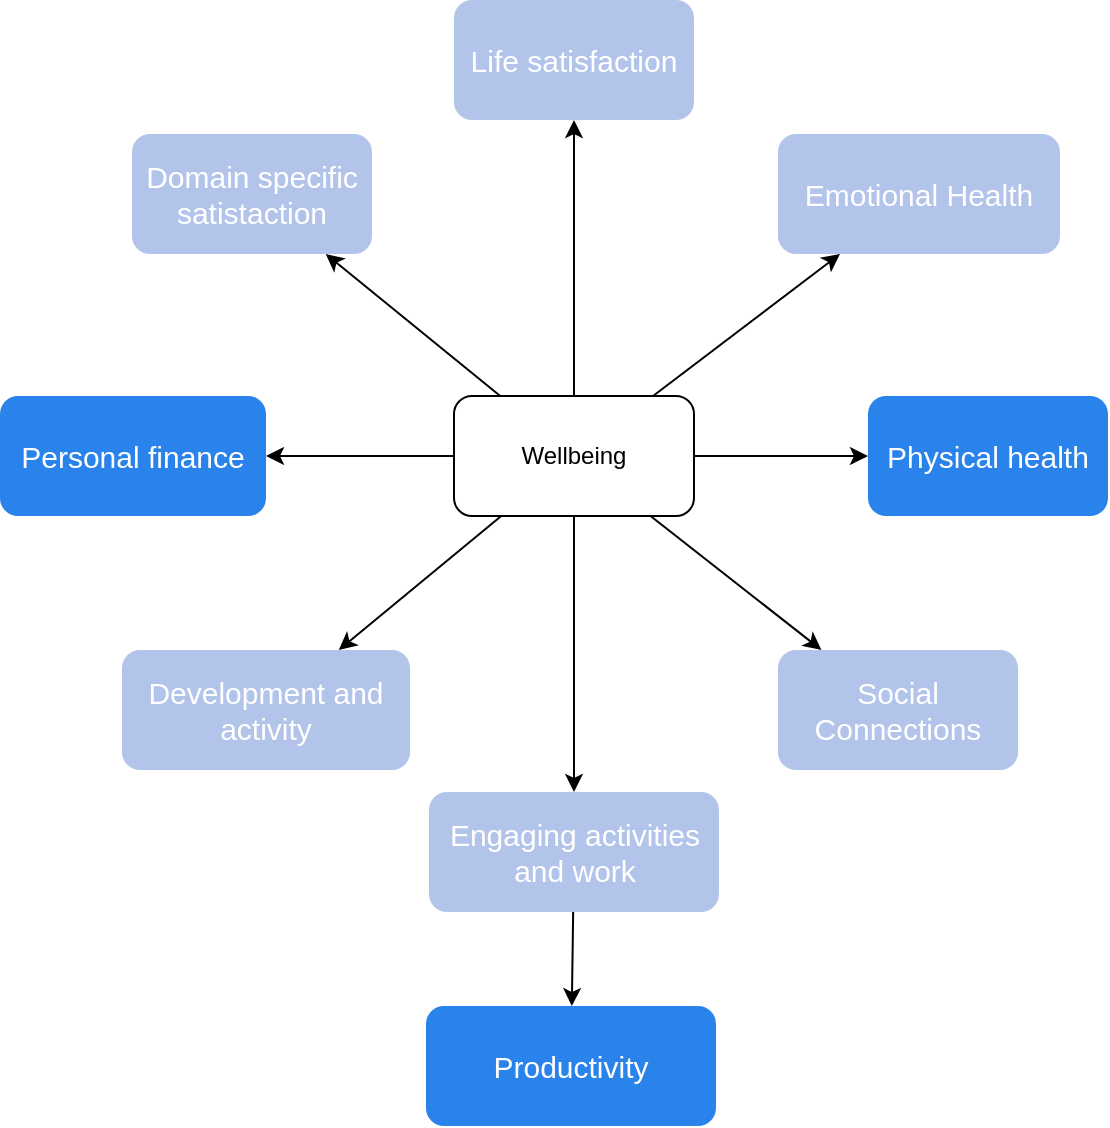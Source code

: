 <mxfile version="20.2.0" type="google" pages="4"><diagram id="p-gq-qTycwSqI3zFfNm9" name="Wellbeing home"><mxGraphModel grid="0" page="0" gridSize="10" guides="1" tooltips="1" connect="1" arrows="1" fold="1" pageScale="1" pageWidth="827" pageHeight="1169" background="#ffffff" math="0" shadow="0"><root><mxCell id="0"/><mxCell id="1" parent="0"/><mxCell id="7oUNjpbwuvTFSjqNGW3A-10" style="edgeStyle=none;rounded=0;orthogonalLoop=1;jettySize=auto;html=1;noEdgeStyle=1;" edge="1" parent="1" source="7oUNjpbwuvTFSjqNGW3A-1" target="7oUNjpbwuvTFSjqNGW3A-9"><mxGeometry relative="1" as="geometry"/></mxCell><mxCell id="7oUNjpbwuvTFSjqNGW3A-11" style="edgeStyle=none;rounded=0;orthogonalLoop=1;jettySize=auto;html=1;noEdgeStyle=1;" edge="1" parent="1" source="7oUNjpbwuvTFSjqNGW3A-1" target="7oUNjpbwuvTFSjqNGW3A-2"><mxGeometry relative="1" as="geometry"/></mxCell><mxCell id="7oUNjpbwuvTFSjqNGW3A-12" style="edgeStyle=none;rounded=0;orthogonalLoop=1;jettySize=auto;html=1;noEdgeStyle=1;" edge="1" parent="1" source="7oUNjpbwuvTFSjqNGW3A-1" target="7oUNjpbwuvTFSjqNGW3A-3"><mxGeometry relative="1" as="geometry"/></mxCell><mxCell id="7oUNjpbwuvTFSjqNGW3A-13" style="edgeStyle=none;rounded=0;orthogonalLoop=1;jettySize=auto;html=1;noEdgeStyle=1;" edge="1" parent="1" source="7oUNjpbwuvTFSjqNGW3A-1" target="7oUNjpbwuvTFSjqNGW3A-4"><mxGeometry relative="1" as="geometry"/></mxCell><mxCell id="7oUNjpbwuvTFSjqNGW3A-14" style="edgeStyle=none;rounded=0;orthogonalLoop=1;jettySize=auto;html=1;noEdgeStyle=1;" edge="1" parent="1" source="7oUNjpbwuvTFSjqNGW3A-1" target="7oUNjpbwuvTFSjqNGW3A-5"><mxGeometry relative="1" as="geometry"/></mxCell><mxCell id="7oUNjpbwuvTFSjqNGW3A-15" style="edgeStyle=none;rounded=0;orthogonalLoop=1;jettySize=auto;html=1;noEdgeStyle=1;" edge="1" parent="1" source="7oUNjpbwuvTFSjqNGW3A-1" target="7oUNjpbwuvTFSjqNGW3A-6"><mxGeometry relative="1" as="geometry"/></mxCell><mxCell id="7oUNjpbwuvTFSjqNGW3A-16" style="edgeStyle=none;rounded=0;orthogonalLoop=1;jettySize=auto;html=1;noEdgeStyle=1;" edge="1" parent="1" source="7oUNjpbwuvTFSjqNGW3A-1" target="7oUNjpbwuvTFSjqNGW3A-7"><mxGeometry relative="1" as="geometry"/></mxCell><mxCell id="7oUNjpbwuvTFSjqNGW3A-17" style="edgeStyle=none;rounded=0;orthogonalLoop=1;jettySize=auto;html=1;noEdgeStyle=1;" edge="1" parent="1" source="7oUNjpbwuvTFSjqNGW3A-1" target="7oUNjpbwuvTFSjqNGW3A-8"><mxGeometry relative="1" as="geometry"/></mxCell><mxCell id="7oUNjpbwuvTFSjqNGW3A-1" value="Wellbeing" style="rounded=1;whiteSpace=wrap;html=1;" vertex="1" parent="1"><mxGeometry x="91" y="265" width="120" height="60" as="geometry"/></mxCell><UserObject label="Physical health" link="c/?map=physical_health" id="7oUNjpbwuvTFSjqNGW3A-2"><mxCell style="rounded=1;whiteSpace=wrap;html=1;fillColor=#2a83eb;fontColor=#ffffff;strokeColor=none;fontSize=15;" vertex="1" parent="1"><mxGeometry x="298" y="265" width="120" height="60" as="geometry"/></mxCell></UserObject><UserObject label="Personal finance" link="c/?map=personal_finance" id="7oUNjpbwuvTFSjqNGW3A-3"><mxCell style="rounded=1;whiteSpace=wrap;html=1;fillColor=#2a83eb;fontColor=#ffffff;strokeColor=none;fontSize=15;" vertex="1" parent="1"><mxGeometry x="-136" y="265" width="133" height="60" as="geometry"/></mxCell></UserObject><mxCell id="7oUNjpbwuvTFSjqNGW3A-4" value="Social Connections" style="rounded=1;whiteSpace=wrap;html=1;fillColor=#B3C4EB;fontColor=#ffffff;strokeColor=none;fontSize=15;" vertex="1" parent="1"><mxGeometry x="253" y="392" width="120" height="60" as="geometry"/></mxCell><mxCell id="7oUNjpbwuvTFSjqNGW3A-5" value="Development and activity" style="rounded=1;whiteSpace=wrap;html=1;fillColor=#B3C4EB;fontColor=#ffffff;strokeColor=none;fontSize=15;" vertex="1" parent="1"><mxGeometry x="-75" y="392" width="144" height="60" as="geometry"/></mxCell><mxCell id="7oUNjpbwuvTFSjqNGW3A-6" value="Emotional Health" style="rounded=1;whiteSpace=wrap;html=1;fillColor=#B3C4EB;fontColor=#ffffff;strokeColor=none;fontSize=15;" vertex="1" parent="1"><mxGeometry x="253" y="134" width="141" height="60" as="geometry"/></mxCell><UserObject label="Life satisfaction" id="7oUNjpbwuvTFSjqNGW3A-7"><mxCell style="rounded=1;whiteSpace=wrap;html=1;fillColor=#B3C4EB;fontColor=#ffffff;strokeColor=none;fontSize=15;" vertex="1" parent="1"><mxGeometry x="91" y="67" width="120" height="60" as="geometry"/></mxCell></UserObject><mxCell id="7oUNjpbwuvTFSjqNGW3A-8" value="Domain specific satistaction" style="rounded=1;whiteSpace=wrap;html=1;fillColor=#B3C4EB;fontColor=#ffffff;strokeColor=none;fontSize=15;" vertex="1" parent="1"><mxGeometry x="-70" y="134" width="120" height="60" as="geometry"/></mxCell><mxCell id="NJanZSbIFgqY-cLlcpSv-2" style="edgeStyle=none;rounded=0;orthogonalLoop=1;jettySize=auto;html=1;" edge="1" parent="1" source="7oUNjpbwuvTFSjqNGW3A-9" target="NJanZSbIFgqY-cLlcpSv-1"><mxGeometry relative="1" as="geometry"/></mxCell><mxCell id="7oUNjpbwuvTFSjqNGW3A-9" value="Engaging activities and work" style="rounded=1;whiteSpace=wrap;html=1;fillColor=#B3C4EB;fontColor=#ffffff;strokeColor=none;fontSize=15;" vertex="1" parent="1"><mxGeometry x="78.5" y="463" width="145" height="60" as="geometry"/></mxCell><UserObject label="Productivity" link="/c?map=productivity" id="NJanZSbIFgqY-cLlcpSv-1"><mxCell style="rounded=1;whiteSpace=wrap;html=1;fillColor=#2a83eb;fontColor=#ffffff;strokeColor=none;fontSize=15;" vertex="1" parent="1"><mxGeometry x="77" y="570" width="145" height="60" as="geometry"/></mxCell></UserObject></root></mxGraphModel></diagram><diagram id="4kB7qJSKHkRjpnCZAIBh" name="Productivity"><mxGraphModel grid="0" page="0" gridSize="10" guides="1" tooltips="1" connect="1" arrows="1" fold="1" pageScale="1" pageWidth="827" pageHeight="1169" math="0" shadow="0"><root><mxCell id="0"/><mxCell id="1" parent="0"/><mxCell id="lhJ1U00_LTVivdD3ipif-5" style="rounded=1;orthogonalLoop=1;jettySize=auto;html=1;fontSize=12;fillColor=default;noEdgeStyle=1;" edge="1" parent="1" source="lhJ1U00_LTVivdD3ipif-1" target="lhJ1U00_LTVivdD3ipif-2"><mxGeometry relative="1" as="geometry"/></mxCell><mxCell id="lhJ1U00_LTVivdD3ipif-6" style="edgeStyle=none;rounded=1;orthogonalLoop=1;jettySize=auto;html=1;fontSize=12;fillColor=default;noEdgeStyle=1;" edge="1" parent="1" source="lhJ1U00_LTVivdD3ipif-1" target="lhJ1U00_LTVivdD3ipif-3"><mxGeometry relative="1" as="geometry"/></mxCell><mxCell id="lhJ1U00_LTVivdD3ipif-7" style="edgeStyle=none;rounded=1;orthogonalLoop=1;jettySize=auto;html=1;fontSize=12;fillColor=default;noEdgeStyle=1;" edge="1" parent="1" source="lhJ1U00_LTVivdD3ipif-1" target="lhJ1U00_LTVivdD3ipif-4"><mxGeometry relative="1" as="geometry"/></mxCell><mxCell id="lhJ1U00_LTVivdD3ipif-36" style="edgeStyle=none;rounded=1;orthogonalLoop=1;jettySize=auto;html=1;fontSize=12;fillColor=default;noEdgeStyle=1;" edge="1" parent="1" source="lhJ1U00_LTVivdD3ipif-1" target="lhJ1U00_LTVivdD3ipif-35"><mxGeometry relative="1" as="geometry"/></mxCell><mxCell id="lhJ1U00_LTVivdD3ipif-40" style="edgeStyle=none;rounded=1;orthogonalLoop=1;jettySize=auto;html=1;fontSize=12;fillColor=default;noEdgeStyle=1;" edge="1" parent="1" source="lhJ1U00_LTVivdD3ipif-1" target="lhJ1U00_LTVivdD3ipif-39"><mxGeometry relative="1" as="geometry"/></mxCell><mxCell id="30ee3UplwtBSAec0hmXg-58" style="edgeStyle=none;rounded=0;orthogonalLoop=1;jettySize=auto;html=1;noEdgeStyle=1;" edge="1" parent="1" source="lhJ1U00_LTVivdD3ipif-1" target="30ee3UplwtBSAec0hmXg-57"><mxGeometry relative="1" as="geometry"/></mxCell><mxCell id="lhJ1U00_LTVivdD3ipif-1" value="Productivity" style="rounded=1;whiteSpace=wrap;html=1;fontSize=15;fillColor=#2a83eb;strokeColor=none;fontColor=#ffffff;" vertex="1" parent="1"><mxGeometry x="2185" y="1196" width="120" height="60" as="geometry"/></mxCell><mxCell id="lhJ1U00_LTVivdD3ipif-2" value="What is&amp;nbsp;" style="rounded=1;whiteSpace=wrap;html=1;" vertex="1" parent="1"><mxGeometry x="2354" y="1081" width="120" height="60" as="geometry"/></mxCell><mxCell id="30ee3UplwtBSAec0hmXg-10" style="edgeStyle=none;rounded=0;orthogonalLoop=1;jettySize=auto;html=1;noEdgeStyle=1;" edge="1" parent="1" source="lhJ1U00_LTVivdD3ipif-3" target="lhJ1U00_LTVivdD3ipif-8"><mxGeometry relative="1" as="geometry"/></mxCell><mxCell id="30ee3UplwtBSAec0hmXg-12" style="edgeStyle=none;rounded=0;orthogonalLoop=1;jettySize=auto;html=1;noEdgeStyle=1;" edge="1" parent="1" source="lhJ1U00_LTVivdD3ipif-3" target="30ee3UplwtBSAec0hmXg-5"><mxGeometry relative="1" as="geometry"/></mxCell><mxCell id="30ee3UplwtBSAec0hmXg-13" style="edgeStyle=none;rounded=0;orthogonalLoop=1;jettySize=auto;html=1;noEdgeStyle=1;" edge="1" parent="1" source="lhJ1U00_LTVivdD3ipif-3" target="30ee3UplwtBSAec0hmXg-1"><mxGeometry relative="1" as="geometry"/></mxCell><mxCell id="30ee3UplwtBSAec0hmXg-16" style="edgeStyle=none;rounded=0;orthogonalLoop=1;jettySize=auto;html=1;noEdgeStyle=1;" edge="1" parent="1" source="lhJ1U00_LTVivdD3ipif-3" target="30ee3UplwtBSAec0hmXg-15"><mxGeometry relative="1" as="geometry"/></mxCell><mxCell id="30ee3UplwtBSAec0hmXg-64" style="edgeStyle=none;rounded=0;orthogonalLoop=1;jettySize=auto;html=1;noEdgeStyle=1;" edge="1" parent="1" source="lhJ1U00_LTVivdD3ipif-3" target="lhJ1U00_LTVivdD3ipif-14"><mxGeometry relative="1" as="geometry"/></mxCell><UserObject label="Techniques" link="/c?page=productivity-techniques.md" id="lhJ1U00_LTVivdD3ipif-3"><mxCell style="rounded=1;whiteSpace=wrap;html=1;fillColor=#dae8fc;strokeColor=#6c8ebf;" vertex="1" parent="1"><mxGeometry x="1792" y="1196" width="120" height="60" as="geometry"/></mxCell></UserObject><mxCell id="lhJ1U00_LTVivdD3ipif-17" style="edgeStyle=none;rounded=1;orthogonalLoop=1;jettySize=auto;html=1;fontSize=12;fillColor=default;noEdgeStyle=1;" edge="1" parent="1" source="lhJ1U00_LTVivdD3ipif-4" target="lhJ1U00_LTVivdD3ipif-16"><mxGeometry relative="1" as="geometry"/></mxCell><mxCell id="lhJ1U00_LTVivdD3ipif-4" value="Before to start" style="rounded=1;whiteSpace=wrap;html=1;" vertex="1" parent="1"><mxGeometry x="2410" y="1324" width="120" height="60" as="geometry"/></mxCell><mxCell id="lhJ1U00_LTVivdD3ipif-11" style="edgeStyle=none;rounded=1;orthogonalLoop=1;jettySize=auto;html=1;fontSize=12;fillColor=default;noEdgeStyle=1;" edge="1" parent="1" source="lhJ1U00_LTVivdD3ipif-8" target="lhJ1U00_LTVivdD3ipif-10"><mxGeometry relative="1" as="geometry"/></mxCell><mxCell id="30ee3UplwtBSAec0hmXg-42" style="edgeStyle=none;rounded=0;orthogonalLoop=1;jettySize=auto;html=1;noEdgeStyle=1;" edge="1" parent="1" source="lhJ1U00_LTVivdD3ipif-8" target="30ee3UplwtBSAec0hmXg-41"><mxGeometry relative="1" as="geometry"/></mxCell><mxCell id="30ee3UplwtBSAec0hmXg-44" style="edgeStyle=none;rounded=0;orthogonalLoop=1;jettySize=auto;html=1;noEdgeStyle=1;" edge="1" parent="1" source="lhJ1U00_LTVivdD3ipif-8" target="30ee3UplwtBSAec0hmXg-43"><mxGeometry relative="1" as="geometry"/></mxCell><mxCell id="30ee3UplwtBSAec0hmXg-60" style="edgeStyle=none;rounded=0;orthogonalLoop=1;jettySize=auto;html=1;noEdgeStyle=1;" edge="1" parent="1" source="lhJ1U00_LTVivdD3ipif-8" target="30ee3UplwtBSAec0hmXg-59"><mxGeometry relative="1" as="geometry"/></mxCell><mxCell id="lhJ1U00_LTVivdD3ipif-8" value="Routines" style="rounded=1;whiteSpace=wrap;html=1;" vertex="1" parent="1"><mxGeometry x="1468" y="1265" width="120" height="60" as="geometry"/></mxCell><mxCell id="lhJ1U00_LTVivdD3ipif-10" value="Morning Routine" style="rounded=1;whiteSpace=wrap;html=1;" vertex="1" parent="1"><mxGeometry x="1292" y="1248.5" width="113" height="31" as="geometry"/></mxCell><mxCell id="lhJ1U00_LTVivdD3ipif-12" value="Deep work" style="rounded=1;whiteSpace=wrap;html=1;" vertex="1" parent="1"><mxGeometry x="1949" y="996.5" width="91" height="31" as="geometry"/></mxCell><mxCell id="lhJ1U00_LTVivdD3ipif-47" style="edgeStyle=none;rounded=1;orthogonalLoop=1;jettySize=auto;html=1;fontSize=12;fillColor=default;noEdgeStyle=1;" edge="1" parent="1" source="lhJ1U00_LTVivdD3ipif-14" target="lhJ1U00_LTVivdD3ipif-45"><mxGeometry relative="1" as="geometry"/></mxCell><mxCell id="30ee3UplwtBSAec0hmXg-2" style="rounded=0;orthogonalLoop=1;jettySize=auto;html=1;noEdgeStyle=1;" edge="1" parent="1" source="lhJ1U00_LTVivdD3ipif-14" target="lhJ1U00_LTVivdD3ipif-20"><mxGeometry relative="1" as="geometry"/></mxCell><mxCell id="30ee3UplwtBSAec0hmXg-23" style="edgeStyle=none;rounded=0;orthogonalLoop=1;jettySize=auto;html=1;noEdgeStyle=1;" edge="1" parent="1" source="lhJ1U00_LTVivdD3ipif-14" target="30ee3UplwtBSAec0hmXg-22"><mxGeometry relative="1" as="geometry"/></mxCell><mxCell id="lhJ1U00_LTVivdD3ipif-14" value="Journaling&lt;br&gt;" style="rounded=1;whiteSpace=wrap;html=1;" vertex="1" parent="1"><mxGeometry x="1550" y="1009" width="120" height="60" as="geometry"/></mxCell><mxCell id="lhJ1U00_LTVivdD3ipif-16" value="Do the right things before do the things right" style="rounded=1;whiteSpace=wrap;html=1;" vertex="1" parent="1"><mxGeometry x="2410" y="1427" width="120" height="60" as="geometry"/></mxCell><mxCell id="lhJ1U00_LTVivdD3ipif-18" value="The rule of three" style="rounded=1;whiteSpace=wrap;html=1;" vertex="1" parent="1"><mxGeometry x="1590" y="1567" width="120" height="34" as="geometry"/></mxCell><mxCell id="lhJ1U00_LTVivdD3ipif-20" value="The two-minute rule" style="rounded=1;whiteSpace=wrap;html=1;" vertex="1" parent="1"><mxGeometry x="1517" y="922" width="120" height="40" as="geometry"/></mxCell><mxCell id="lhJ1U00_LTVivdD3ipif-22" value="Don't Repeat Yourself" style="rounded=1;whiteSpace=wrap;html=1;" vertex="1" parent="1"><mxGeometry x="2058" y="1513" width="137" height="31" as="geometry"/></mxCell><mxCell id="lhJ1U00_LTVivdD3ipif-26" value="The 80/20 Rule" style="rounded=1;whiteSpace=wrap;html=1;" vertex="1" parent="1"><mxGeometry x="1969" y="1325" width="110" height="33" as="geometry"/></mxCell><mxCell id="lhJ1U00_LTVivdD3ipif-28" value="Task batching" style="rounded=1;whiteSpace=wrap;html=1;" vertex="1" parent="1"><mxGeometry x="1849" y="1531" width="120" height="31" as="geometry"/></mxCell><mxCell id="lhJ1U00_LTVivdD3ipif-32" value="Single tasking" style="rounded=1;whiteSpace=wrap;html=1;" vertex="1" parent="1"><mxGeometry x="1801.5" y="903" width="105" height="32" as="geometry"/></mxCell><mxCell id="JfsAk5iobB52UTGm5NKE-2" style="edgeStyle=none;rounded=0;orthogonalLoop=1;jettySize=auto;html=1;" edge="1" parent="1" source="lhJ1U00_LTVivdD3ipif-35" target="JfsAk5iobB52UTGm5NKE-1"><mxGeometry relative="1" as="geometry"/></mxCell><mxCell id="lhJ1U00_LTVivdD3ipif-35" value="The environment" style="rounded=1;whiteSpace=wrap;html=1;" vertex="1" parent="1"><mxGeometry x="2458" y="1196" width="120" height="60" as="geometry"/></mxCell><mxCell id="lhJ1U00_LTVivdD3ipif-37" value="Kanban" style="rounded=1;whiteSpace=wrap;html=1;" vertex="1" parent="1"><mxGeometry x="1517" y="1520" width="96" height="34" as="geometry"/></mxCell><mxCell id="lhJ1U00_LTVivdD3ipif-42" style="edgeStyle=none;rounded=1;orthogonalLoop=1;jettySize=auto;html=1;fontSize=12;fillColor=default;noEdgeStyle=1;" edge="1" parent="1" source="lhJ1U00_LTVivdD3ipif-39" target="lhJ1U00_LTVivdD3ipif-41"><mxGeometry relative="1" as="geometry"/></mxCell><mxCell id="lhJ1U00_LTVivdD3ipif-44" style="edgeStyle=none;rounded=1;orthogonalLoop=1;jettySize=auto;html=1;fontSize=12;fillColor=default;noEdgeStyle=1;" edge="1" parent="1" source="lhJ1U00_LTVivdD3ipif-39" target="lhJ1U00_LTVivdD3ipif-43"><mxGeometry relative="1" as="geometry"/></mxCell><UserObject label="Goals" link="/c?page=productivity-goals.md" id="lhJ1U00_LTVivdD3ipif-39"><mxCell style="rounded=1;whiteSpace=wrap;html=1;fillColor=#dae8fc;strokeColor=#6c8ebf;" vertex="1" parent="1"><mxGeometry x="2185" y="992" width="120" height="60" as="geometry"/></mxCell></UserObject><mxCell id="lhJ1U00_LTVivdD3ipif-41" value="SMART" style="rounded=1;whiteSpace=wrap;html=1;" vertex="1" parent="1"><mxGeometry x="2275" y="935.25" width="87" height="29" as="geometry"/></mxCell><mxCell id="lhJ1U00_LTVivdD3ipif-43" value="OKR" style="rounded=1;whiteSpace=wrap;html=1;" vertex="1" parent="1"><mxGeometry x="2140" y="935" width="82" height="29.5" as="geometry"/></mxCell><mxCell id="lhJ1U00_LTVivdD3ipif-45" value="Accordingly with your enegy levels during the day" style="rounded=1;whiteSpace=wrap;html=1;" vertex="1" parent="1"><mxGeometry x="1348" y="1051" width="120" height="60" as="geometry"/></mxCell><mxCell id="lhJ1U00_LTVivdD3ipif-48" value="Pomodoro" style="rounded=1;whiteSpace=wrap;html=1;" vertex="1" parent="1"><mxGeometry x="1930" y="922" width="97" height="34" as="geometry"/></mxCell><mxCell id="lhJ1U00_LTVivdD3ipif-51" value="The Eisenhower Matrix" style="rounded=1;whiteSpace=wrap;html=1;" vertex="1" parent="1"><mxGeometry x="1436" y="1465" width="154" height="37" as="geometry"/></mxCell><mxCell id="30ee3UplwtBSAec0hmXg-3" style="edgeStyle=none;rounded=0;orthogonalLoop=1;jettySize=auto;html=1;noEdgeStyle=1;" edge="1" parent="1" source="30ee3UplwtBSAec0hmXg-1" target="lhJ1U00_LTVivdD3ipif-18"><mxGeometry relative="1" as="geometry"/></mxCell><mxCell id="30ee3UplwtBSAec0hmXg-4" style="edgeStyle=none;rounded=0;orthogonalLoop=1;jettySize=auto;html=1;noEdgeStyle=1;" edge="1" parent="1" source="30ee3UplwtBSAec0hmXg-1" target="lhJ1U00_LTVivdD3ipif-51"><mxGeometry relative="1" as="geometry"/></mxCell><mxCell id="30ee3UplwtBSAec0hmXg-14" style="edgeStyle=none;rounded=0;orthogonalLoop=1;jettySize=auto;html=1;noEdgeStyle=1;" edge="1" parent="1" source="30ee3UplwtBSAec0hmXg-1" target="lhJ1U00_LTVivdD3ipif-37"><mxGeometry relative="1" as="geometry"/></mxCell><mxCell id="30ee3UplwtBSAec0hmXg-27" style="edgeStyle=none;rounded=0;orthogonalLoop=1;jettySize=auto;html=1;noEdgeStyle=1;" edge="1" parent="1" source="30ee3UplwtBSAec0hmXg-1" target="30ee3UplwtBSAec0hmXg-26"><mxGeometry relative="1" as="geometry"/></mxCell><mxCell id="30ee3UplwtBSAec0hmXg-1" value="Prioritization" style="rounded=1;whiteSpace=wrap;html=1;" vertex="1" parent="1"><mxGeometry x="1630" y="1416" width="120" height="60" as="geometry"/></mxCell><mxCell id="30ee3UplwtBSAec0hmXg-6" style="edgeStyle=none;rounded=0;orthogonalLoop=1;jettySize=auto;html=1;noEdgeStyle=1;" edge="1" parent="1" source="30ee3UplwtBSAec0hmXg-5" target="lhJ1U00_LTVivdD3ipif-32"><mxGeometry relative="1" as="geometry"/></mxCell><mxCell id="30ee3UplwtBSAec0hmXg-7" style="edgeStyle=none;rounded=0;orthogonalLoop=1;jettySize=auto;html=1;noEdgeStyle=1;" edge="1" parent="1" source="30ee3UplwtBSAec0hmXg-5" target="lhJ1U00_LTVivdD3ipif-48"><mxGeometry relative="1" as="geometry"/></mxCell><mxCell id="30ee3UplwtBSAec0hmXg-9" style="edgeStyle=none;rounded=0;orthogonalLoop=1;jettySize=auto;html=1;noEdgeStyle=1;" edge="1" parent="1" source="30ee3UplwtBSAec0hmXg-5" target="lhJ1U00_LTVivdD3ipif-12"><mxGeometry relative="1" as="geometry"/></mxCell><mxCell id="30ee3UplwtBSAec0hmXg-62" style="edgeStyle=none;rounded=0;orthogonalLoop=1;jettySize=auto;html=1;noEdgeStyle=1;" edge="1" parent="1" source="30ee3UplwtBSAec0hmXg-5" target="30ee3UplwtBSAec0hmXg-61"><mxGeometry relative="1" as="geometry"/></mxCell><mxCell id="30ee3UplwtBSAec0hmXg-5" value="Focus" style="rounded=1;whiteSpace=wrap;html=1;" vertex="1" parent="1"><mxGeometry x="1792" y="982" width="120" height="60" as="geometry"/></mxCell><mxCell id="30ee3UplwtBSAec0hmXg-17" style="edgeStyle=none;rounded=0;orthogonalLoop=1;jettySize=auto;html=1;noEdgeStyle=1;" edge="1" parent="1" source="30ee3UplwtBSAec0hmXg-15" target="lhJ1U00_LTVivdD3ipif-22"><mxGeometry relative="1" as="geometry"/></mxCell><mxCell id="30ee3UplwtBSAec0hmXg-18" style="edgeStyle=none;rounded=0;orthogonalLoop=1;jettySize=auto;html=1;noEdgeStyle=1;" edge="1" parent="1" source="30ee3UplwtBSAec0hmXg-15" target="lhJ1U00_LTVivdD3ipif-26"><mxGeometry relative="1" as="geometry"/></mxCell><mxCell id="30ee3UplwtBSAec0hmXg-19" style="edgeStyle=none;rounded=0;orthogonalLoop=1;jettySize=auto;html=1;noEdgeStyle=1;" edge="1" parent="1" source="30ee3UplwtBSAec0hmXg-15" target="lhJ1U00_LTVivdD3ipif-28"><mxGeometry relative="1" as="geometry"/></mxCell><mxCell id="30ee3UplwtBSAec0hmXg-25" style="edgeStyle=none;rounded=0;orthogonalLoop=1;jettySize=auto;html=1;noEdgeStyle=1;" edge="1" parent="1" source="30ee3UplwtBSAec0hmXg-15" target="30ee3UplwtBSAec0hmXg-24"><mxGeometry relative="1" as="geometry"/></mxCell><mxCell id="30ee3UplwtBSAec0hmXg-40" style="edgeStyle=none;rounded=0;orthogonalLoop=1;jettySize=auto;html=1;noEdgeStyle=1;" edge="1" parent="1" source="30ee3UplwtBSAec0hmXg-15" target="30ee3UplwtBSAec0hmXg-39"><mxGeometry relative="1" as="geometry"/></mxCell><mxCell id="30ee3UplwtBSAec0hmXg-47" style="edgeStyle=none;rounded=0;orthogonalLoop=1;jettySize=auto;html=1;noEdgeStyle=1;" edge="1" parent="1" source="30ee3UplwtBSAec0hmXg-15" target="30ee3UplwtBSAec0hmXg-46"><mxGeometry relative="1" as="geometry"/></mxCell><mxCell id="30ee3UplwtBSAec0hmXg-15" value="Througputh" style="rounded=1;whiteSpace=wrap;html=1;" vertex="1" parent="1"><mxGeometry x="1896" y="1427" width="120" height="60" as="geometry"/></mxCell><mxCell id="30ee3UplwtBSAec0hmXg-22" value="Time blocking&lt;span style=&quot;white-space: pre;&quot;&gt;&#9;&lt;/span&gt;" style="rounded=1;whiteSpace=wrap;html=1;" vertex="1" parent="1"><mxGeometry x="1377" y="976" width="120" height="29" as="geometry"/></mxCell><mxCell id="30ee3UplwtBSAec0hmXg-24" value="Eat the frog" style="rounded=1;whiteSpace=wrap;html=1;" vertex="1" parent="1"><mxGeometry x="1992" y="1560" width="101" height="32" as="geometry"/></mxCell><mxCell id="30ee3UplwtBSAec0hmXg-26" value="Must, Should, Want" style="rounded=1;whiteSpace=wrap;html=1;" vertex="1" parent="1"><mxGeometry x="1704" y="1505" width="120" height="33" as="geometry"/></mxCell><mxCell id="30ee3UplwtBSAec0hmXg-39" value="The commitment Inventory" style="rounded=1;whiteSpace=wrap;html=1;" vertex="1" parent="1"><mxGeometry x="2063" y="1444" width="120" height="43" as="geometry"/></mxCell><mxCell id="30ee3UplwtBSAec0hmXg-41" value="Don't break the chain" style="rounded=1;whiteSpace=wrap;html=1;" vertex="1" parent="1"><mxGeometry x="1271" y="1328" width="139" height="31" as="geometry"/></mxCell><mxCell id="30ee3UplwtBSAec0hmXg-43" value="The weekly review" style="rounded=1;whiteSpace=wrap;html=1;" vertex="1" parent="1"><mxGeometry x="1363" y="1392" width="120" height="28" as="geometry"/></mxCell><mxCell id="30ee3UplwtBSAec0hmXg-46" value="The Not-to-do list" style="rounded=1;whiteSpace=wrap;html=1;" vertex="1" parent="1"><mxGeometry x="2030" y="1384" width="118" height="31" as="geometry"/></mxCell><mxCell id="30ee3UplwtBSAec0hmXg-57" value="Your personal dashboard for productivity" style="rounded=1;whiteSpace=wrap;html=1;" vertex="1" parent="1"><mxGeometry x="2185" y="1329" width="120" height="60" as="geometry"/></mxCell><mxCell id="30ee3UplwtBSAec0hmXg-59" value="Zen To Done" style="rounded=1;whiteSpace=wrap;html=1;" vertex="1" parent="1"><mxGeometry x="1349" y="1196" width="103" height="25" as="geometry"/></mxCell><mxCell id="30ee3UplwtBSAec0hmXg-61" value="The Medium Method" style="rounded=1;whiteSpace=wrap;html=1;" vertex="1" parent="1"><mxGeometry x="1901" y="1062" width="129" height="32" as="geometry"/></mxCell><mxCell id="JfsAk5iobB52UTGm5NKE-4" style="edgeStyle=none;rounded=0;orthogonalLoop=1;jettySize=auto;html=1;" edge="1" parent="1" source="JfsAk5iobB52UTGm5NKE-1" target="JfsAk5iobB52UTGm5NKE-3"><mxGeometry relative="1" as="geometry"/></mxCell><mxCell id="JfsAk5iobB52UTGm5NKE-8" style="edgeStyle=none;rounded=0;orthogonalLoop=1;jettySize=auto;html=1;" edge="1" parent="1" source="JfsAk5iobB52UTGm5NKE-1" target="JfsAk5iobB52UTGm5NKE-7"><mxGeometry relative="1" as="geometry"/></mxCell><mxCell id="JfsAk5iobB52UTGm5NKE-12" style="edgeStyle=none;rounded=0;orthogonalLoop=1;jettySize=auto;html=1;" edge="1" parent="1" source="JfsAk5iobB52UTGm5NKE-1" target="JfsAk5iobB52UTGm5NKE-11"><mxGeometry relative="1" as="geometry"/></mxCell><mxCell id="JfsAk5iobB52UTGm5NKE-14" style="edgeStyle=none;rounded=0;orthogonalLoop=1;jettySize=auto;html=1;" edge="1" parent="1" source="JfsAk5iobB52UTGm5NKE-1" target="JfsAk5iobB52UTGm5NKE-13"><mxGeometry relative="1" as="geometry"/></mxCell><mxCell id="JfsAk5iobB52UTGm5NKE-1" value="Home office" style="rounded=1;whiteSpace=wrap;html=1;" vertex="1" parent="1"><mxGeometry x="2699" y="1196" width="120" height="60" as="geometry"/></mxCell><mxCell id="JfsAk5iobB52UTGm5NKE-6" style="edgeStyle=none;rounded=0;orthogonalLoop=1;jettySize=auto;html=1;" edge="1" parent="1" source="JfsAk5iobB52UTGm5NKE-3" target="JfsAk5iobB52UTGm5NKE-5"><mxGeometry relative="1" as="geometry"/></mxCell><mxCell id="JfsAk5iobB52UTGm5NKE-42" style="edgeStyle=none;rounded=0;orthogonalLoop=1;jettySize=auto;html=1;" edge="1" parent="1" source="JfsAk5iobB52UTGm5NKE-3" target="JfsAk5iobB52UTGm5NKE-41"><mxGeometry relative="1" as="geometry"/></mxCell><mxCell id="JfsAk5iobB52UTGm5NKE-45" style="edgeStyle=none;rounded=0;orthogonalLoop=1;jettySize=auto;html=1;" edge="1" parent="1" source="JfsAk5iobB52UTGm5NKE-3" target="JfsAk5iobB52UTGm5NKE-43"><mxGeometry relative="1" as="geometry"/></mxCell><mxCell id="JfsAk5iobB52UTGm5NKE-3" value="Light" style="rounded=1;whiteSpace=wrap;html=1;" vertex="1" parent="1"><mxGeometry x="2940" y="879.5" width="120" height="60" as="geometry"/></mxCell><mxCell id="JfsAk5iobB52UTGm5NKE-5" value="Daylight" style="rounded=1;whiteSpace=wrap;html=1;" vertex="1" parent="1"><mxGeometry x="3142" y="838" width="101" height="26.5" as="geometry"/></mxCell><mxCell id="JfsAk5iobB52UTGm5NKE-10" style="edgeStyle=none;rounded=0;orthogonalLoop=1;jettySize=auto;html=1;" edge="1" parent="1" source="JfsAk5iobB52UTGm5NKE-7" target="JfsAk5iobB52UTGm5NKE-9"><mxGeometry relative="1" as="geometry"/></mxCell><mxCell id="JfsAk5iobB52UTGm5NKE-25" style="edgeStyle=none;rounded=0;orthogonalLoop=1;jettySize=auto;html=1;" edge="1" parent="1" source="JfsAk5iobB52UTGm5NKE-7" target="JfsAk5iobB52UTGm5NKE-24"><mxGeometry relative="1" as="geometry"/></mxCell><mxCell id="JfsAk5iobB52UTGm5NKE-40" style="edgeStyle=none;rounded=0;orthogonalLoop=1;jettySize=auto;html=1;" edge="1" parent="1" source="JfsAk5iobB52UTGm5NKE-7" target="JfsAk5iobB52UTGm5NKE-39"><mxGeometry relative="1" as="geometry"/></mxCell><mxCell id="JfsAk5iobB52UTGm5NKE-51" style="edgeStyle=none;rounded=0;orthogonalLoop=1;jettySize=auto;html=1;" edge="1" parent="1" source="JfsAk5iobB52UTGm5NKE-7" target="JfsAk5iobB52UTGm5NKE-50"><mxGeometry relative="1" as="geometry"/></mxCell><mxCell id="JfsAk5iobB52UTGm5NKE-55" style="edgeStyle=none;rounded=0;orthogonalLoop=1;jettySize=auto;html=1;" edge="1" parent="1" source="JfsAk5iobB52UTGm5NKE-7" target="JfsAk5iobB52UTGm5NKE-54"><mxGeometry relative="1" as="geometry"/></mxCell><mxCell id="JfsAk5iobB52UTGm5NKE-7" value="Nature" style="rounded=1;whiteSpace=wrap;html=1;" vertex="1" parent="1"><mxGeometry x="2940" y="1049.5" width="120" height="60" as="geometry"/></mxCell><mxCell id="JfsAk5iobB52UTGm5NKE-9" value="Create visual connections" style="rounded=1;whiteSpace=wrap;html=1;" vertex="1" parent="1"><mxGeometry x="3142" y="1010.5" width="111.5" height="39" as="geometry"/></mxCell><mxCell id="JfsAk5iobB52UTGm5NKE-21" style="edgeStyle=none;rounded=0;orthogonalLoop=1;jettySize=auto;html=1;" edge="1" parent="1" source="JfsAk5iobB52UTGm5NKE-11" target="JfsAk5iobB52UTGm5NKE-19"><mxGeometry relative="1" as="geometry"/></mxCell><mxCell id="JfsAk5iobB52UTGm5NKE-23" style="edgeStyle=none;rounded=0;orthogonalLoop=1;jettySize=auto;html=1;" edge="1" parent="1" source="JfsAk5iobB52UTGm5NKE-11" target="JfsAk5iobB52UTGm5NKE-22"><mxGeometry relative="1" as="geometry"/></mxCell><mxCell id="JfsAk5iobB52UTGm5NKE-38" style="edgeStyle=none;rounded=0;orthogonalLoop=1;jettySize=auto;html=1;" edge="1" parent="1" source="JfsAk5iobB52UTGm5NKE-11" target="JfsAk5iobB52UTGm5NKE-36"><mxGeometry relative="1" as="geometry"/></mxCell><mxCell id="JfsAk5iobB52UTGm5NKE-47" style="edgeStyle=none;rounded=0;orthogonalLoop=1;jettySize=auto;html=1;" edge="1" parent="1" source="JfsAk5iobB52UTGm5NKE-11" target="JfsAk5iobB52UTGm5NKE-46"><mxGeometry relative="1" as="geometry"/></mxCell><mxCell id="JfsAk5iobB52UTGm5NKE-58" style="edgeStyle=none;rounded=0;orthogonalLoop=1;jettySize=auto;html=1;" edge="1" parent="1" source="JfsAk5iobB52UTGm5NKE-11" target="JfsAk5iobB52UTGm5NKE-57"><mxGeometry relative="1" as="geometry"/></mxCell><mxCell id="JfsAk5iobB52UTGm5NKE-11" value="Environment" style="rounded=1;whiteSpace=wrap;html=1;" vertex="1" parent="1"><mxGeometry x="2940" y="1334.5" width="120" height="60" as="geometry"/></mxCell><mxCell id="JfsAk5iobB52UTGm5NKE-16" value="" style="edgeStyle=none;rounded=0;orthogonalLoop=1;jettySize=auto;html=1;" edge="1" parent="1" source="JfsAk5iobB52UTGm5NKE-13" target="JfsAk5iobB52UTGm5NKE-15"><mxGeometry relative="1" as="geometry"/></mxCell><mxCell id="JfsAk5iobB52UTGm5NKE-18" style="edgeStyle=none;rounded=0;orthogonalLoop=1;jettySize=auto;html=1;" edge="1" parent="1" source="JfsAk5iobB52UTGm5NKE-13" target="JfsAk5iobB52UTGm5NKE-17"><mxGeometry relative="1" as="geometry"/></mxCell><mxCell id="JfsAk5iobB52UTGm5NKE-27" style="edgeStyle=none;rounded=0;orthogonalLoop=1;jettySize=auto;html=1;" edge="1" parent="1" source="JfsAk5iobB52UTGm5NKE-13" target="JfsAk5iobB52UTGm5NKE-26"><mxGeometry relative="1" as="geometry"/></mxCell><mxCell id="JfsAk5iobB52UTGm5NKE-53" style="edgeStyle=none;rounded=0;orthogonalLoop=1;jettySize=auto;html=1;" edge="1" parent="1" source="JfsAk5iobB52UTGm5NKE-13" target="JfsAk5iobB52UTGm5NKE-52"><mxGeometry relative="1" as="geometry"/></mxCell><mxCell id="JfsAk5iobB52UTGm5NKE-60" style="edgeStyle=none;rounded=0;orthogonalLoop=1;jettySize=auto;html=1;" edge="1" parent="1" source="JfsAk5iobB52UTGm5NKE-13" target="JfsAk5iobB52UTGm5NKE-59"><mxGeometry relative="1" as="geometry"/></mxCell><mxCell id="JfsAk5iobB52UTGm5NKE-13" value="Tools" style="rounded=1;whiteSpace=wrap;html=1;" vertex="1" parent="1"><mxGeometry x="2940" y="1607" width="120" height="60" as="geometry"/></mxCell><mxCell id="JfsAk5iobB52UTGm5NKE-15" value="Ergonomic chair" style="rounded=1;whiteSpace=wrap;html=1;flipV=1;flipH=1;" vertex="1" parent="1"><mxGeometry x="3142" y="1533" width="123" height="27" as="geometry"/></mxCell><mxCell id="JfsAk5iobB52UTGm5NKE-17" value="Standing desk" style="rounded=1;whiteSpace=wrap;html=1;flipV=1;flipH=1;" vertex="1" parent="1"><mxGeometry x="3142" y="1578" width="123" height="27" as="geometry"/></mxCell><mxCell id="JfsAk5iobB52UTGm5NKE-19" value="Tidy desk, tidy mind" style="rounded=1;whiteSpace=wrap;html=1;" vertex="1" parent="1"><mxGeometry x="3142" y="1303" width="120" height="30" as="geometry"/></mxCell><mxCell id="JfsAk5iobB52UTGm5NKE-22" value="Add more storage" style="rounded=1;whiteSpace=wrap;html=1;" vertex="1" parent="1"><mxGeometry x="3142" y="1349" width="120" height="30" as="geometry"/></mxCell><mxCell id="JfsAk5iobB52UTGm5NKE-24" value="Biophilic design" style="rounded=1;whiteSpace=wrap;html=1;" vertex="1" parent="1"><mxGeometry x="3142" y="1056.5" width="111.5" height="29" as="geometry"/></mxCell><mxCell id="JfsAk5iobB52UTGm5NKE-29" style="edgeStyle=none;rounded=0;orthogonalLoop=1;jettySize=auto;html=1;" edge="1" parent="1" source="JfsAk5iobB52UTGm5NKE-26" target="JfsAk5iobB52UTGm5NKE-28"><mxGeometry relative="1" as="geometry"/></mxCell><mxCell id="JfsAk5iobB52UTGm5NKE-31" style="edgeStyle=none;rounded=0;orthogonalLoop=1;jettySize=auto;html=1;" edge="1" parent="1" source="JfsAk5iobB52UTGm5NKE-26" target="JfsAk5iobB52UTGm5NKE-30"><mxGeometry relative="1" as="geometry"/></mxCell><mxCell id="JfsAk5iobB52UTGm5NKE-33" style="edgeStyle=none;rounded=0;orthogonalLoop=1;jettySize=auto;html=1;" edge="1" parent="1" source="JfsAk5iobB52UTGm5NKE-26" target="JfsAk5iobB52UTGm5NKE-32"><mxGeometry relative="1" as="geometry"/></mxCell><mxCell id="JfsAk5iobB52UTGm5NKE-35" style="edgeStyle=none;rounded=0;orthogonalLoop=1;jettySize=auto;html=1;" edge="1" parent="1" source="JfsAk5iobB52UTGm5NKE-26" target="JfsAk5iobB52UTGm5NKE-34"><mxGeometry relative="1" as="geometry"/></mxCell><mxCell id="JfsAk5iobB52UTGm5NKE-26" value="Computer setup" style="rounded=1;whiteSpace=wrap;html=1;flipV=1;flipH=1;" vertex="1" parent="1"><mxGeometry x="3142" y="1623" width="123" height="27" as="geometry"/></mxCell><mxCell id="JfsAk5iobB52UTGm5NKE-28" value="Monitor" style="rounded=1;whiteSpace=wrap;html=1;" vertex="1" parent="1"><mxGeometry x="3334" y="1582" width="86" height="27" as="geometry"/></mxCell><mxCell id="JfsAk5iobB52UTGm5NKE-30" value="Keyboard" style="rounded=1;whiteSpace=wrap;html=1;" vertex="1" parent="1"><mxGeometry x="3334" y="1622" width="86" height="27" as="geometry"/></mxCell><mxCell id="JfsAk5iobB52UTGm5NKE-32" value="Mouse" style="rounded=1;whiteSpace=wrap;html=1;" vertex="1" parent="1"><mxGeometry x="3334" y="1663" width="86" height="27" as="geometry"/></mxCell><mxCell id="JfsAk5iobB52UTGm5NKE-34" value="WebCam" style="rounded=1;whiteSpace=wrap;html=1;" vertex="1" parent="1"><mxGeometry x="3334" y="1704" width="86" height="27" as="geometry"/></mxCell><mxCell id="JfsAk5iobB52UTGm5NKE-36" value="Maximize vertical space" style="rounded=1;whiteSpace=wrap;html=1;" vertex="1" parent="1"><mxGeometry x="3142" y="1252" width="120" height="40" as="geometry"/></mxCell><mxCell id="JfsAk5iobB52UTGm5NKE-39" value="Houseplant" style="rounded=1;whiteSpace=wrap;html=1;" vertex="1" parent="1"><mxGeometry x="3142" y="1097.5" width="111.5" height="29" as="geometry"/></mxCell><mxCell id="JfsAk5iobB52UTGm5NKE-41" value="Walls painting" style="rounded=1;whiteSpace=wrap;html=1;" vertex="1" parent="1"><mxGeometry x="3142" y="884.5" width="101" height="26.5" as="geometry"/></mxCell><mxCell id="JfsAk5iobB52UTGm5NKE-43" value="Mirrors" style="rounded=1;whiteSpace=wrap;html=1;" vertex="1" parent="1"><mxGeometry x="3142" y="930.5" width="101" height="26.5" as="geometry"/></mxCell><mxCell id="JfsAk5iobB52UTGm5NKE-46" value="Separate home office from living space" style="rounded=1;whiteSpace=wrap;html=1;" vertex="1" parent="1"><mxGeometry x="3142" y="1390" width="120" height="40" as="geometry"/></mxCell><mxCell id="JfsAk5iobB52UTGm5NKE-50" value="Air purifier" style="rounded=1;whiteSpace=wrap;html=1;" vertex="1" parent="1"><mxGeometry x="3142" y="1138.5" width="111.5" height="29" as="geometry"/></mxCell><mxCell id="JfsAk5iobB52UTGm5NKE-52" value="Blue-ligh-blocking glasses" style="rounded=1;whiteSpace=wrap;html=1;flipV=1;flipH=1;" vertex="1" parent="1"><mxGeometry x="3142" y="1674" width="123" height="38" as="geometry"/></mxCell><mxCell id="JfsAk5iobB52UTGm5NKE-54" value="Scent" style="rounded=1;whiteSpace=wrap;html=1;" vertex="1" parent="1"><mxGeometry x="3142" y="1179.5" width="111.5" height="29" as="geometry"/></mxCell><mxCell id="JfsAk5iobB52UTGm5NKE-57" value="Check the right temperature" style="rounded=1;whiteSpace=wrap;html=1;" vertex="1" parent="1"><mxGeometry x="3142" y="1441.5" width="120" height="40" as="geometry"/></mxCell><mxCell id="JfsAk5iobB52UTGm5NKE-59" value="Headphones with noise reduction" style="rounded=1;whiteSpace=wrap;html=1;flipV=1;flipH=1;" vertex="1" parent="1"><mxGeometry x="3142" y="1731" width="123" height="38" as="geometry"/></mxCell></root></mxGraphModel></diagram><diagram id="rhJ8IDqHXpvGwBojrzyQ" name="Personal Finance"><mxGraphModel grid="0" page="0" gridSize="10" guides="1" tooltips="1" connect="1" arrows="1" fold="1" pageScale="1" pageWidth="827" pageHeight="1169" math="0" shadow="0"><root><mxCell id="0"/><mxCell id="1" parent="0"/><mxCell id="WK-Zx-Urdupwu0KZbzkZ-58" style="edgeStyle=none;rounded=0;orthogonalLoop=1;jettySize=auto;html=1;" edge="1" parent="1" source="WK-Zx-Urdupwu0KZbzkZ-1" target="WK-Zx-Urdupwu0KZbzkZ-30"><mxGeometry relative="1" as="geometry"/></mxCell><UserObject label="Personal Finance" link="/home" id="WK-Zx-Urdupwu0KZbzkZ-1"><mxCell style="rounded=1;whiteSpace=wrap;html=1;fillColor=#2a83eb;strokeColor=none;fontColor=#ffffff;fontSize=15;" vertex="1" parent="1"><mxGeometry x="62" y="796" width="218" height="60" as="geometry"/></mxCell></UserObject><mxCell id="WK-Zx-Urdupwu0KZbzkZ-11" value="Budgeting" style="rounded=1;whiteSpace=wrap;html=1;" vertex="1" parent="1"><mxGeometry x="707" y="1103" width="120" height="43" as="geometry"/></mxCell><mxCell id="WK-Zx-Urdupwu0KZbzkZ-12" value="Debt" style="rounded=1;whiteSpace=wrap;html=1;" vertex="1" parent="1"><mxGeometry x="22" y="1123" width="120" height="35" as="geometry"/></mxCell><mxCell id="IzrM4PgPpcBzHfkhxbj5-6" style="edgeStyle=none;rounded=0;orthogonalLoop=1;jettySize=auto;html=1;" edge="1" parent="1" source="WK-Zx-Urdupwu0KZbzkZ-14" target="IzrM4PgPpcBzHfkhxbj5-5"><mxGeometry relative="1" as="geometry"/></mxCell><mxCell id="WK-Zx-Urdupwu0KZbzkZ-14" value="Savings" style="rounded=1;whiteSpace=wrap;html=1;" vertex="1" parent="1"><mxGeometry x="419" y="1047" width="120" height="60" as="geometry"/></mxCell><mxCell id="WK-Zx-Urdupwu0KZbzkZ-15" value="Tracking" style="rounded=1;whiteSpace=wrap;html=1;" vertex="1" parent="1"><mxGeometry x="-87" y="1062.5" width="120" height="38.5" as="geometry"/></mxCell><mxCell id="WK-Zx-Urdupwu0KZbzkZ-17" value="Wealth Management" style="rounded=1;whiteSpace=wrap;html=1;" vertex="1" parent="1"><mxGeometry x="170" y="1067" width="146" height="40" as="geometry"/></mxCell><mxCell id="WK-Zx-Urdupwu0KZbzkZ-18" value="Cashflow" style="rounded=1;whiteSpace=wrap;html=1;" vertex="1" parent="1"><mxGeometry x="768" y="887.5" width="120" height="42" as="geometry"/></mxCell><mxCell id="WK-Zx-Urdupwu0KZbzkZ-19" value="Location" style="rounded=1;whiteSpace=wrap;html=1;" vertex="1" parent="1"><mxGeometry x="694" y="809" width="120" height="40" as="geometry"/></mxCell><mxCell id="WK-Zx-Urdupwu0KZbzkZ-20" value="Financial Goals" style="rounded=1;whiteSpace=wrap;html=1;" vertex="1" parent="1"><mxGeometry x="1119" y="1078.5" width="120" height="41" as="geometry"/></mxCell><mxCell id="WK-Zx-Urdupwu0KZbzkZ-21" value="Housing" style="rounded=1;whiteSpace=wrap;html=1;" vertex="1" parent="1"><mxGeometry x="1072" y="819" width="120" height="37" as="geometry"/></mxCell><mxCell id="WK-Zx-Urdupwu0KZbzkZ-22" value="Retirement" style="rounded=1;whiteSpace=wrap;html=1;" vertex="1" parent="1"><mxGeometry x="964" y="879" width="120" height="37" as="geometry"/></mxCell><mxCell id="WK-Zx-Urdupwu0KZbzkZ-23" value="Credit Cards" style="rounded=1;whiteSpace=wrap;html=1;" vertex="1" parent="1"><mxGeometry x="748" y="1036" width="120" height="38" as="geometry"/></mxCell><mxCell id="WK-Zx-Urdupwu0KZbzkZ-24" value="Currencies Exposure" style="rounded=1;whiteSpace=wrap;html=1;" vertex="1" parent="1"><mxGeometry x="1123" y="890" width="133" height="37" as="geometry"/></mxCell><mxCell id="WK-Zx-Urdupwu0KZbzkZ-25" value="Insurances" style="rounded=1;whiteSpace=wrap;html=1;" vertex="1" parent="1"><mxGeometry x="560" y="776" width="120" height="40" as="geometry"/></mxCell><mxCell id="WK-Zx-Urdupwu0KZbzkZ-26" value="Career" style="rounded=1;whiteSpace=wrap;html=1;" vertex="1" parent="1"><mxGeometry x="465" y="846" width="120" height="35" as="geometry"/></mxCell><mxCell id="WK-Zx-Urdupwu0KZbzkZ-27" value="Wealth Growth" style="rounded=1;whiteSpace=wrap;html=1;" vertex="1" parent="1"><mxGeometry x="955" y="1087.5" width="120" height="60" as="geometry"/></mxCell><mxCell id="WK-Zx-Urdupwu0KZbzkZ-57" style="edgeStyle=none;rounded=0;orthogonalLoop=1;jettySize=auto;html=1;" edge="1" parent="1" source="WK-Zx-Urdupwu0KZbzkZ-28" target="WK-Zx-Urdupwu0KZbzkZ-56"><mxGeometry relative="1" as="geometry"/></mxCell><mxCell id="WK-Zx-Urdupwu0KZbzkZ-28" value="Side Hustle" style="rounded=1;whiteSpace=wrap;html=1;" vertex="1" parent="1"><mxGeometry x="550" y="1112" width="120" height="34" as="geometry"/></mxCell><mxCell id="WK-Zx-Urdupwu0KZbzkZ-29" value="Earning" style="rounded=1;whiteSpace=wrap;html=1;" vertex="1" parent="1"><mxGeometry x="-63" y="912" width="120" height="39" as="geometry"/></mxCell><mxCell id="WK-Zx-Urdupwu0KZbzkZ-33" style="edgeStyle=none;rounded=0;orthogonalLoop=1;jettySize=auto;html=1;" edge="1" parent="1" source="WK-Zx-Urdupwu0KZbzkZ-30" target="WK-Zx-Urdupwu0KZbzkZ-31"><mxGeometry relative="1" as="geometry"/></mxCell><mxCell id="WK-Zx-Urdupwu0KZbzkZ-36" style="edgeStyle=none;rounded=0;orthogonalLoop=1;jettySize=auto;html=1;" edge="1" parent="1" source="WK-Zx-Urdupwu0KZbzkZ-30" target="WK-Zx-Urdupwu0KZbzkZ-35"><mxGeometry relative="1" as="geometry"/></mxCell><mxCell id="WK-Zx-Urdupwu0KZbzkZ-39" style="edgeStyle=none;rounded=0;orthogonalLoop=1;jettySize=auto;html=1;" edge="1" parent="1" source="WK-Zx-Urdupwu0KZbzkZ-30" target="WK-Zx-Urdupwu0KZbzkZ-17"><mxGeometry relative="1" as="geometry"/></mxCell><mxCell id="WK-Zx-Urdupwu0KZbzkZ-50" style="edgeStyle=none;rounded=0;orthogonalLoop=1;jettySize=auto;html=1;" edge="1" parent="1" source="WK-Zx-Urdupwu0KZbzkZ-30" target="WK-Zx-Urdupwu0KZbzkZ-29"><mxGeometry relative="1" as="geometry"/></mxCell><mxCell id="WK-Zx-Urdupwu0KZbzkZ-53" style="edgeStyle=none;rounded=0;orthogonalLoop=1;jettySize=auto;html=1;" edge="1" parent="1" source="WK-Zx-Urdupwu0KZbzkZ-30" target="WK-Zx-Urdupwu0KZbzkZ-12"><mxGeometry relative="1" as="geometry"/></mxCell><mxCell id="WK-Zx-Urdupwu0KZbzkZ-30" value="Where you are" style="rounded=1;whiteSpace=wrap;html=1;treeFolding=1;deletable=0;collapsible=0;" vertex="1" parent="1"><mxGeometry x="111" y="958.5" width="120" height="60" as="geometry"/></mxCell><mxCell id="WK-Zx-Urdupwu0KZbzkZ-34" style="edgeStyle=none;rounded=0;orthogonalLoop=1;jettySize=auto;html=1;" edge="1" parent="1" source="WK-Zx-Urdupwu0KZbzkZ-31" target="WK-Zx-Urdupwu0KZbzkZ-32"><mxGeometry relative="1" as="geometry"/></mxCell><mxCell id="WK-Zx-Urdupwu0KZbzkZ-41" style="edgeStyle=none;rounded=0;orthogonalLoop=1;jettySize=auto;html=1;" edge="1" parent="1" source="WK-Zx-Urdupwu0KZbzkZ-31" target="WK-Zx-Urdupwu0KZbzkZ-14"><mxGeometry relative="1" as="geometry"/></mxCell><mxCell id="WK-Zx-Urdupwu0KZbzkZ-45" style="edgeStyle=none;rounded=0;orthogonalLoop=1;jettySize=auto;html=1;" edge="1" parent="1" source="WK-Zx-Urdupwu0KZbzkZ-31" target="WK-Zx-Urdupwu0KZbzkZ-18"><mxGeometry relative="1" as="geometry"/></mxCell><mxCell id="WK-Zx-Urdupwu0KZbzkZ-46" style="edgeStyle=none;rounded=0;orthogonalLoop=1;jettySize=auto;html=1;" edge="1" parent="1" source="WK-Zx-Urdupwu0KZbzkZ-31" target="WK-Zx-Urdupwu0KZbzkZ-19"><mxGeometry relative="1" as="geometry"/></mxCell><mxCell id="WK-Zx-Urdupwu0KZbzkZ-47" style="edgeStyle=none;rounded=0;orthogonalLoop=1;jettySize=auto;html=1;" edge="1" parent="1" source="WK-Zx-Urdupwu0KZbzkZ-31" target="WK-Zx-Urdupwu0KZbzkZ-23"><mxGeometry relative="1" as="geometry"/></mxCell><mxCell id="WK-Zx-Urdupwu0KZbzkZ-48" style="edgeStyle=none;rounded=0;orthogonalLoop=1;jettySize=auto;html=1;" edge="1" parent="1" source="WK-Zx-Urdupwu0KZbzkZ-31" target="WK-Zx-Urdupwu0KZbzkZ-25"><mxGeometry relative="1" as="geometry"/></mxCell><mxCell id="WK-Zx-Urdupwu0KZbzkZ-49" style="edgeStyle=none;rounded=0;orthogonalLoop=1;jettySize=auto;html=1;" edge="1" parent="1" source="WK-Zx-Urdupwu0KZbzkZ-31" target="WK-Zx-Urdupwu0KZbzkZ-26"><mxGeometry relative="1" as="geometry"/></mxCell><mxCell id="WK-Zx-Urdupwu0KZbzkZ-52" style="edgeStyle=none;rounded=0;orthogonalLoop=1;jettySize=auto;html=1;" edge="1" parent="1" source="WK-Zx-Urdupwu0KZbzkZ-31" target="WK-Zx-Urdupwu0KZbzkZ-11"><mxGeometry relative="1" as="geometry"/></mxCell><mxCell id="WK-Zx-Urdupwu0KZbzkZ-55" style="edgeStyle=none;rounded=0;orthogonalLoop=1;jettySize=auto;html=1;" edge="1" parent="1" source="WK-Zx-Urdupwu0KZbzkZ-31" target="WK-Zx-Urdupwu0KZbzkZ-28"><mxGeometry relative="1" as="geometry"/></mxCell><mxCell id="WK-Zx-Urdupwu0KZbzkZ-31" value="Where you are going" style="rounded=1;whiteSpace=wrap;html=1;treeFolding=1;deletable=0;collapsible=0;recursiveResize=0;metaEdit=0;" vertex="1" parent="1"><mxGeometry x="572" y="961" width="120" height="60" as="geometry"/></mxCell><mxCell id="WK-Zx-Urdupwu0KZbzkZ-37" style="edgeStyle=none;rounded=0;orthogonalLoop=1;jettySize=auto;html=1;" edge="1" parent="1" source="WK-Zx-Urdupwu0KZbzkZ-32" target="WK-Zx-Urdupwu0KZbzkZ-20"><mxGeometry relative="1" as="geometry"/></mxCell><mxCell id="WK-Zx-Urdupwu0KZbzkZ-42" style="edgeStyle=none;rounded=0;orthogonalLoop=1;jettySize=auto;html=1;" edge="1" parent="1" source="WK-Zx-Urdupwu0KZbzkZ-32" target="WK-Zx-Urdupwu0KZbzkZ-22"><mxGeometry relative="1" as="geometry"/></mxCell><mxCell id="WK-Zx-Urdupwu0KZbzkZ-44" style="edgeStyle=none;rounded=0;orthogonalLoop=1;jettySize=auto;html=1;" edge="1" parent="1" source="WK-Zx-Urdupwu0KZbzkZ-32" target="WK-Zx-Urdupwu0KZbzkZ-24"><mxGeometry relative="1" as="geometry"/></mxCell><mxCell id="WK-Zx-Urdupwu0KZbzkZ-51" style="edgeStyle=none;rounded=0;orthogonalLoop=1;jettySize=auto;html=1;" edge="1" parent="1" source="WK-Zx-Urdupwu0KZbzkZ-32" target="WK-Zx-Urdupwu0KZbzkZ-27"><mxGeometry relative="1" as="geometry"/></mxCell><mxCell id="WK-Zx-Urdupwu0KZbzkZ-54" style="edgeStyle=none;rounded=0;orthogonalLoop=1;jettySize=auto;html=1;" edge="1" parent="1" source="WK-Zx-Urdupwu0KZbzkZ-32" target="WK-Zx-Urdupwu0KZbzkZ-21"><mxGeometry relative="1" as="geometry"/></mxCell><mxCell id="IzrM4PgPpcBzHfkhxbj5-2" style="edgeStyle=none;rounded=0;orthogonalLoop=1;jettySize=auto;html=1;" edge="1" parent="1" source="WK-Zx-Urdupwu0KZbzkZ-32" target="IzrM4PgPpcBzHfkhxbj5-1"><mxGeometry relative="1" as="geometry"/></mxCell><mxCell id="WK-Zx-Urdupwu0KZbzkZ-32" value="Where you want to be" style="rounded=1;whiteSpace=wrap;html=1;treeFolding=1;" vertex="1" parent="1"><mxGeometry x="1012" y="962.5" width="143" height="60" as="geometry"/></mxCell><mxCell id="WK-Zx-Urdupwu0KZbzkZ-40" style="edgeStyle=none;rounded=0;orthogonalLoop=1;jettySize=auto;html=1;" edge="1" parent="1" source="WK-Zx-Urdupwu0KZbzkZ-35" target="WK-Zx-Urdupwu0KZbzkZ-15"><mxGeometry relative="1" as="geometry"/></mxCell><UserObject label="Spending Analysis" link="c/?page=How%20to%20check%20your%20spending.md&amp;map=personal_finance" id="WK-Zx-Urdupwu0KZbzkZ-35"><mxCell style="rounded=1;whiteSpace=wrap;html=1;" vertex="1" parent="1"><mxGeometry x="-99" y="993" width="144" height="39" as="geometry"/></mxCell></UserObject><mxCell id="WK-Zx-Urdupwu0KZbzkZ-38" style="edgeStyle=none;rounded=0;orthogonalLoop=1;jettySize=auto;html=1;exitX=0.5;exitY=1;exitDx=0;exitDy=0;" edge="1" parent="1" source="WK-Zx-Urdupwu0KZbzkZ-20" target="WK-Zx-Urdupwu0KZbzkZ-20"><mxGeometry relative="1" as="geometry"/></mxCell><mxCell id="WK-Zx-Urdupwu0KZbzkZ-56" value="Multiple Earnings" style="rounded=1;whiteSpace=wrap;html=1;" vertex="1" parent="1"><mxGeometry x="550" y="1185" width="120" height="43" as="geometry"/></mxCell><mxCell id="IzrM4PgPpcBzHfkhxbj5-11" style="edgeStyle=none;rounded=0;orthogonalLoop=1;jettySize=auto;html=1;" edge="1" parent="1" source="IzrM4PgPpcBzHfkhxbj5-1" target="IzrM4PgPpcBzHfkhxbj5-3"><mxGeometry relative="1" as="geometry"/></mxCell><mxCell id="IzrM4PgPpcBzHfkhxbj5-12" style="edgeStyle=none;rounded=0;orthogonalLoop=1;jettySize=auto;html=1;" edge="1" parent="1" source="IzrM4PgPpcBzHfkhxbj5-1" target="IzrM4PgPpcBzHfkhxbj5-4"><mxGeometry relative="1" as="geometry"/></mxCell><mxCell id="IzrM4PgPpcBzHfkhxbj5-15" style="edgeStyle=none;rounded=0;orthogonalLoop=1;jettySize=auto;html=1;" edge="1" parent="1" source="IzrM4PgPpcBzHfkhxbj5-1" target="IzrM4PgPpcBzHfkhxbj5-14"><mxGeometry relative="1" as="geometry"/></mxCell><mxCell id="IzrM4PgPpcBzHfkhxbj5-17" style="edgeStyle=none;rounded=0;orthogonalLoop=1;jettySize=auto;html=1;" edge="1" parent="1" source="IzrM4PgPpcBzHfkhxbj5-1" target="IzrM4PgPpcBzHfkhxbj5-16"><mxGeometry relative="1" as="geometry"/></mxCell><mxCell id="IzrM4PgPpcBzHfkhxbj5-20" style="edgeStyle=none;rounded=0;orthogonalLoop=1;jettySize=auto;html=1;" edge="1" parent="1" source="IzrM4PgPpcBzHfkhxbj5-1" target="IzrM4PgPpcBzHfkhxbj5-19"><mxGeometry relative="1" as="geometry"/></mxCell><mxCell id="IzrM4PgPpcBzHfkhxbj5-21" style="edgeStyle=none;rounded=0;orthogonalLoop=1;jettySize=auto;html=1;" edge="1" parent="1" source="IzrM4PgPpcBzHfkhxbj5-1" target="IzrM4PgPpcBzHfkhxbj5-18"><mxGeometry relative="1" as="geometry"/></mxCell><mxCell id="IzrM4PgPpcBzHfkhxbj5-23" style="edgeStyle=none;rounded=0;orthogonalLoop=1;jettySize=auto;html=1;" edge="1" parent="1" source="IzrM4PgPpcBzHfkhxbj5-1" target="IzrM4PgPpcBzHfkhxbj5-22"><mxGeometry relative="1" as="geometry"/></mxCell><mxCell id="IzrM4PgPpcBzHfkhxbj5-25" style="edgeStyle=none;rounded=0;orthogonalLoop=1;jettySize=auto;html=1;" edge="1" parent="1" source="IzrM4PgPpcBzHfkhxbj5-1" target="IzrM4PgPpcBzHfkhxbj5-24"><mxGeometry relative="1" as="geometry"/></mxCell><mxCell id="IzrM4PgPpcBzHfkhxbj5-27" style="edgeStyle=none;rounded=0;orthogonalLoop=1;jettySize=auto;html=1;" edge="1" parent="1" source="IzrM4PgPpcBzHfkhxbj5-1" target="IzrM4PgPpcBzHfkhxbj5-26"><mxGeometry relative="1" as="geometry"/></mxCell><mxCell id="IzrM4PgPpcBzHfkhxbj5-30" style="edgeStyle=none;rounded=0;orthogonalLoop=1;jettySize=auto;html=1;" edge="1" parent="1" source="IzrM4PgPpcBzHfkhxbj5-1" target="IzrM4PgPpcBzHfkhxbj5-28"><mxGeometry relative="1" as="geometry"/></mxCell><mxCell id="IzrM4PgPpcBzHfkhxbj5-1" value="Investing" style="rounded=1;whiteSpace=wrap;html=1;treeFolding=1;" vertex="1" parent="1"><mxGeometry x="1562" y="962.5" width="120" height="60" as="geometry"/></mxCell><mxCell id="IzrM4PgPpcBzHfkhxbj5-9" style="edgeStyle=none;rounded=0;orthogonalLoop=1;jettySize=auto;html=1;" edge="1" parent="1" source="IzrM4PgPpcBzHfkhxbj5-3" target="IzrM4PgPpcBzHfkhxbj5-7"><mxGeometry relative="1" as="geometry"/></mxCell><mxCell id="IzrM4PgPpcBzHfkhxbj5-10" style="edgeStyle=none;rounded=0;orthogonalLoop=1;jettySize=auto;html=1;" edge="1" parent="1" source="IzrM4PgPpcBzHfkhxbj5-3" target="IzrM4PgPpcBzHfkhxbj5-8"><mxGeometry relative="1" as="geometry"/></mxCell><mxCell id="IzrM4PgPpcBzHfkhxbj5-3" value="Active/Passive investing" style="rounded=1;whiteSpace=wrap;html=1;" vertex="1" parent="1"><mxGeometry x="1564" y="815" width="144" height="43" as="geometry"/></mxCell><mxCell id="IzrM4PgPpcBzHfkhxbj5-4" value="Trading/Speculation" style="rounded=1;whiteSpace=wrap;html=1;" vertex="1" parent="1"><mxGeometry x="1750" y="809" width="120" height="45" as="geometry"/></mxCell><mxCell id="IzrM4PgPpcBzHfkhxbj5-5" value="Emergency Fund" style="rounded=1;whiteSpace=wrap;html=1;" vertex="1" parent="1"><mxGeometry x="419" y="1141" width="120" height="37" as="geometry"/></mxCell><mxCell id="IzrM4PgPpcBzHfkhxbj5-7" value="Financial Advisor" style="rounded=1;whiteSpace=wrap;html=1;" vertex="1" parent="1"><mxGeometry x="1469" y="715" width="144" height="43" as="geometry"/></mxCell><mxCell id="IzrM4PgPpcBzHfkhxbj5-8" value="RoboAdvisor" style="rounded=1;whiteSpace=wrap;html=1;" vertex="1" parent="1"><mxGeometry x="1656" y="717" width="144" height="43" as="geometry"/></mxCell><mxCell id="IzrM4PgPpcBzHfkhxbj5-14" value="Investment Policy Statement" style="rounded=1;whiteSpace=wrap;html=1;" vertex="1" parent="1"><mxGeometry x="1444" y="867" width="120" height="45" as="geometry"/></mxCell><mxCell id="IzrM4PgPpcBzHfkhxbj5-16" value="Tax Optimization" style="rounded=1;whiteSpace=wrap;html=1;" vertex="1" parent="1"><mxGeometry x="1794" y="881" width="120" height="45" as="geometry"/></mxCell><mxCell id="IzrM4PgPpcBzHfkhxbj5-18" value="Tax Optimization" style="rounded=1;whiteSpace=wrap;html=1;" vertex="1" parent="1"><mxGeometry x="1802" y="962.5" width="120" height="45" as="geometry"/></mxCell><mxCell id="IzrM4PgPpcBzHfkhxbj5-19" value="Leverage" style="rounded=1;whiteSpace=wrap;html=1;" vertex="1" parent="1"><mxGeometry x="1797" y="1044.5" width="144" height="43" as="geometry"/></mxCell><mxCell id="IzrM4PgPpcBzHfkhxbj5-22" value="Dollar Cost Average versus Lump Sum" style="rounded=1;whiteSpace=wrap;html=1;" vertex="1" parent="1"><mxGeometry x="1722" y="1119" width="144" height="43" as="geometry"/></mxCell><mxCell id="IzrM4PgPpcBzHfkhxbj5-24" value="Risk Assessment" style="rounded=1;whiteSpace=wrap;html=1;" vertex="1" parent="1"><mxGeometry x="1613" y="1185" width="144" height="43" as="geometry"/></mxCell><mxCell id="IzrM4PgPpcBzHfkhxbj5-26" value="Dividends" style="rounded=1;whiteSpace=wrap;html=1;" vertex="1" parent="1"><mxGeometry x="1482" y="1119.5" width="144" height="43" as="geometry"/></mxCell><mxCell id="IzrM4PgPpcBzHfkhxbj5-28" value="Diversification" style="rounded=1;whiteSpace=wrap;html=1;" vertex="1" parent="1"><mxGeometry x="1370" y="1047" width="144" height="43" as="geometry"/></mxCell></root></mxGraphModel></diagram><diagram id="97V25vqnm9pFJU8qhg-1" name="Physical Health"><mxGraphModel grid="0" page="0" gridSize="10" guides="1" tooltips="1" connect="1" arrows="1" fold="1" pageScale="1" pageWidth="827" pageHeight="1169" math="0" shadow="0"><root><mxCell id="0"/><mxCell id="1" parent="0"/><mxCell id="suoHj12SXKMkj_GqNCP8-7" style="edgeStyle=none;rounded=0;orthogonalLoop=1;jettySize=auto;html=1;" edge="1" parent="1" source="suoHj12SXKMkj_GqNCP8-1" target="suoHj12SXKMkj_GqNCP8-6"><mxGeometry relative="1" as="geometry"/></mxCell><mxCell id="suoHj12SXKMkj_GqNCP8-10" style="edgeStyle=none;rounded=0;orthogonalLoop=1;jettySize=auto;html=1;" edge="1" parent="1" source="suoHj12SXKMkj_GqNCP8-1" target="suoHj12SXKMkj_GqNCP8-2"><mxGeometry relative="1" as="geometry"/></mxCell><mxCell id="suoHj12SXKMkj_GqNCP8-11" style="edgeStyle=none;rounded=0;orthogonalLoop=1;jettySize=auto;html=1;" edge="1" parent="1" source="suoHj12SXKMkj_GqNCP8-1" target="suoHj12SXKMkj_GqNCP8-3"><mxGeometry relative="1" as="geometry"/></mxCell><mxCell id="suoHj12SXKMkj_GqNCP8-14" style="edgeStyle=none;rounded=0;orthogonalLoop=1;jettySize=auto;html=1;" edge="1" parent="1" source="suoHj12SXKMkj_GqNCP8-1" target="suoHj12SXKMkj_GqNCP8-4"><mxGeometry relative="1" as="geometry"/></mxCell><mxCell id="suoHj12SXKMkj_GqNCP8-15" style="edgeStyle=none;rounded=0;orthogonalLoop=1;jettySize=auto;html=1;" edge="1" parent="1" source="suoHj12SXKMkj_GqNCP8-1" target="suoHj12SXKMkj_GqNCP8-5"><mxGeometry relative="1" as="geometry"/></mxCell><UserObject label="Physical health&lt;br&gt;-&lt;br&gt;hack your body" link="/home" id="suoHj12SXKMkj_GqNCP8-1"><mxCell style="rounded=1;whiteSpace=wrap;html=1;fontSize=15;fillColor=#2a83eb;strokeColor=none;fontColor=#ffffff;" vertex="1" parent="1"><mxGeometry x="861" y="-32" width="218.5" height="81" as="geometry"/></mxCell></UserObject><mxCell id="suoHj12SXKMkj_GqNCP8-2" value="Sleep" style="rounded=1;whiteSpace=wrap;html=1;" vertex="1" parent="1"><mxGeometry x="846.25" y="165" width="120" height="60" as="geometry"/></mxCell><mxCell id="suoHj12SXKMkj_GqNCP8-13" style="edgeStyle=none;rounded=0;orthogonalLoop=1;jettySize=auto;html=1;" edge="1" parent="1" source="suoHj12SXKMkj_GqNCP8-3" target="suoHj12SXKMkj_GqNCP8-12"><mxGeometry relative="1" as="geometry"/></mxCell><mxCell id="suoHj12SXKMkj_GqNCP8-3" value="Food" style="rounded=1;whiteSpace=wrap;html=1;" vertex="1" parent="1"><mxGeometry x="1006.25" y="165" width="120" height="60" as="geometry"/></mxCell><mxCell id="suoHj12SXKMkj_GqNCP8-4" value="Workout" style="rounded=1;whiteSpace=wrap;html=1;" vertex="1" parent="1"><mxGeometry x="1166.25" y="165" width="120" height="60" as="geometry"/></mxCell><mxCell id="suoHj12SXKMkj_GqNCP8-5" value="Physical Habits" style="rounded=1;whiteSpace=wrap;html=1;" vertex="1" parent="1"><mxGeometry x="1326.25" y="165" width="120" height="60" as="geometry"/></mxCell><mxCell id="WruhJOag1BUkveR9mpsG-5" style="rounded=0;orthogonalLoop=1;jettySize=auto;html=1;" edge="1" parent="1" source="suoHj12SXKMkj_GqNCP8-6" target="WruhJOag1BUkveR9mpsG-1"><mxGeometry relative="1" as="geometry"/></mxCell><mxCell id="WruhJOag1BUkveR9mpsG-6" style="rounded=0;orthogonalLoop=1;jettySize=auto;html=1;" edge="1" parent="1" source="suoHj12SXKMkj_GqNCP8-6" target="WruhJOag1BUkveR9mpsG-2"><mxGeometry relative="1" as="geometry"/></mxCell><mxCell id="WruhJOag1BUkveR9mpsG-7" style="rounded=0;orthogonalLoop=1;jettySize=auto;html=1;" edge="1" parent="1" source="suoHj12SXKMkj_GqNCP8-6" target="WruhJOag1BUkveR9mpsG-4"><mxGeometry relative="1" as="geometry"/></mxCell><mxCell id="WruhJOag1BUkveR9mpsG-8" style="rounded=0;orthogonalLoop=1;jettySize=auto;html=1;" edge="1" parent="1" source="suoHj12SXKMkj_GqNCP8-6" target="WruhJOag1BUkveR9mpsG-3"><mxGeometry relative="1" as="geometry"/></mxCell><mxCell id="WruhJOag1BUkveR9mpsG-10" style="edgeStyle=none;rounded=0;orthogonalLoop=1;jettySize=auto;html=1;" edge="1" parent="1" source="suoHj12SXKMkj_GqNCP8-6" target="WruhJOag1BUkveR9mpsG-9"><mxGeometry relative="1" as="geometry"/></mxCell><mxCell id="WruhJOag1BUkveR9mpsG-12" style="edgeStyle=none;rounded=0;orthogonalLoop=1;jettySize=auto;html=1;" edge="1" parent="1" source="suoHj12SXKMkj_GqNCP8-6" target="WruhJOag1BUkveR9mpsG-11"><mxGeometry relative="1" as="geometry"/></mxCell><UserObject label="Diseases prevention" link="c/?page=Diseases prevention.md" id="suoHj12SXKMkj_GqNCP8-6"><mxCell style="rounded=1;whiteSpace=wrap;html=1;fontStyle=0;fillColor=#dae8fc;strokeColor=#6c8ebf;" vertex="1" parent="1"><mxGeometry x="476" y="165" width="148.75" height="60" as="geometry"/></mxCell></UserObject><mxCell id="suoHj12SXKMkj_GqNCP8-12" value="Diet" style="rounded=1;whiteSpace=wrap;html=1;" vertex="1" parent="1"><mxGeometry x="1006.25" y="275" width="120" height="60" as="geometry"/></mxCell><mxCell id="WruhJOag1BUkveR9mpsG-1" value="Cancer" style="rounded=1;whiteSpace=wrap;html=1;" vertex="1" parent="1"><mxGeometry x="254.25" y="275" width="120" height="34" as="geometry"/></mxCell><mxCell id="WruhJOag1BUkveR9mpsG-2" value="Circulatory diseases" style="rounded=1;whiteSpace=wrap;html=1;" vertex="1" parent="1"><mxGeometry x="414.25" y="275" width="120" height="34" as="geometry"/></mxCell><mxCell id="WruhJOag1BUkveR9mpsG-3" value="Respiratory diseases" style="rounded=1;whiteSpace=wrap;html=1;" vertex="1" parent="1"><mxGeometry x="734.25" y="275" width="120" height="34" as="geometry"/></mxCell><mxCell id="WruhJOag1BUkveR9mpsG-4" value="Other" style="rounded=1;whiteSpace=wrap;html=1;" vertex="1" parent="1"><mxGeometry x="574.25" y="275" width="120" height="34" as="geometry"/></mxCell><mxCell id="WruhJOag1BUkveR9mpsG-9" value="Diabetes" style="rounded=1;whiteSpace=wrap;html=1;" vertex="1" parent="1"><mxGeometry x="254.25" y="201" width="120" height="34" as="geometry"/></mxCell><mxCell id="WruhJOag1BUkveR9mpsG-11" value="Dementias" style="rounded=1;whiteSpace=wrap;html=1;" vertex="1" parent="1"><mxGeometry x="254.25" y="134" width="120" height="34" as="geometry"/></mxCell></root></mxGraphModel></diagram></mxfile>